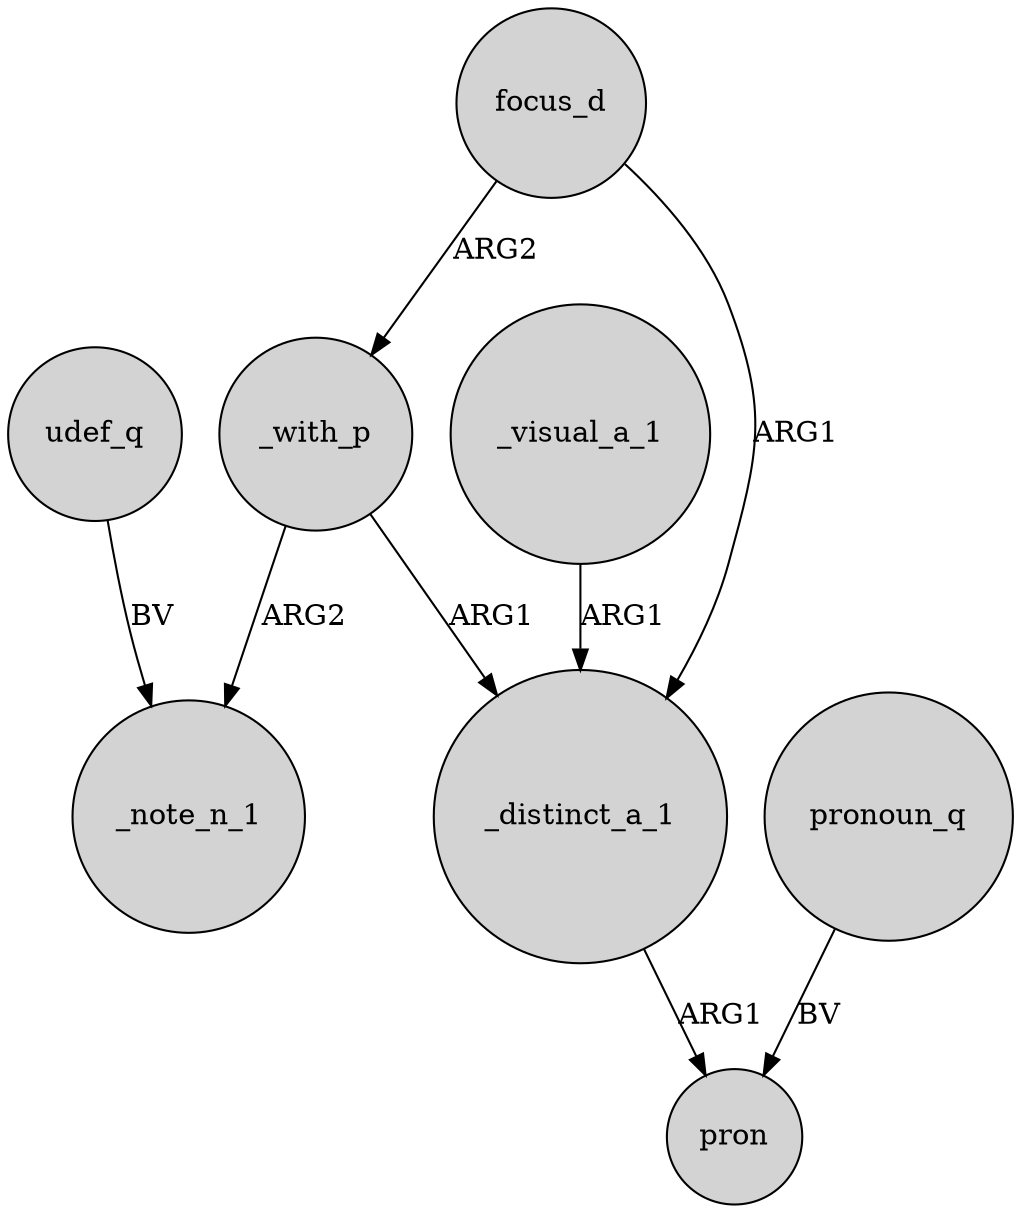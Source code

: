 digraph {
	node [shape=circle style=filled]
	focus_d -> _with_p [label=ARG2]
	_visual_a_1 -> _distinct_a_1 [label=ARG1]
	_with_p -> _distinct_a_1 [label=ARG1]
	_distinct_a_1 -> pron [label=ARG1]
	_with_p -> _note_n_1 [label=ARG2]
	focus_d -> _distinct_a_1 [label=ARG1]
	udef_q -> _note_n_1 [label=BV]
	pronoun_q -> pron [label=BV]
}
